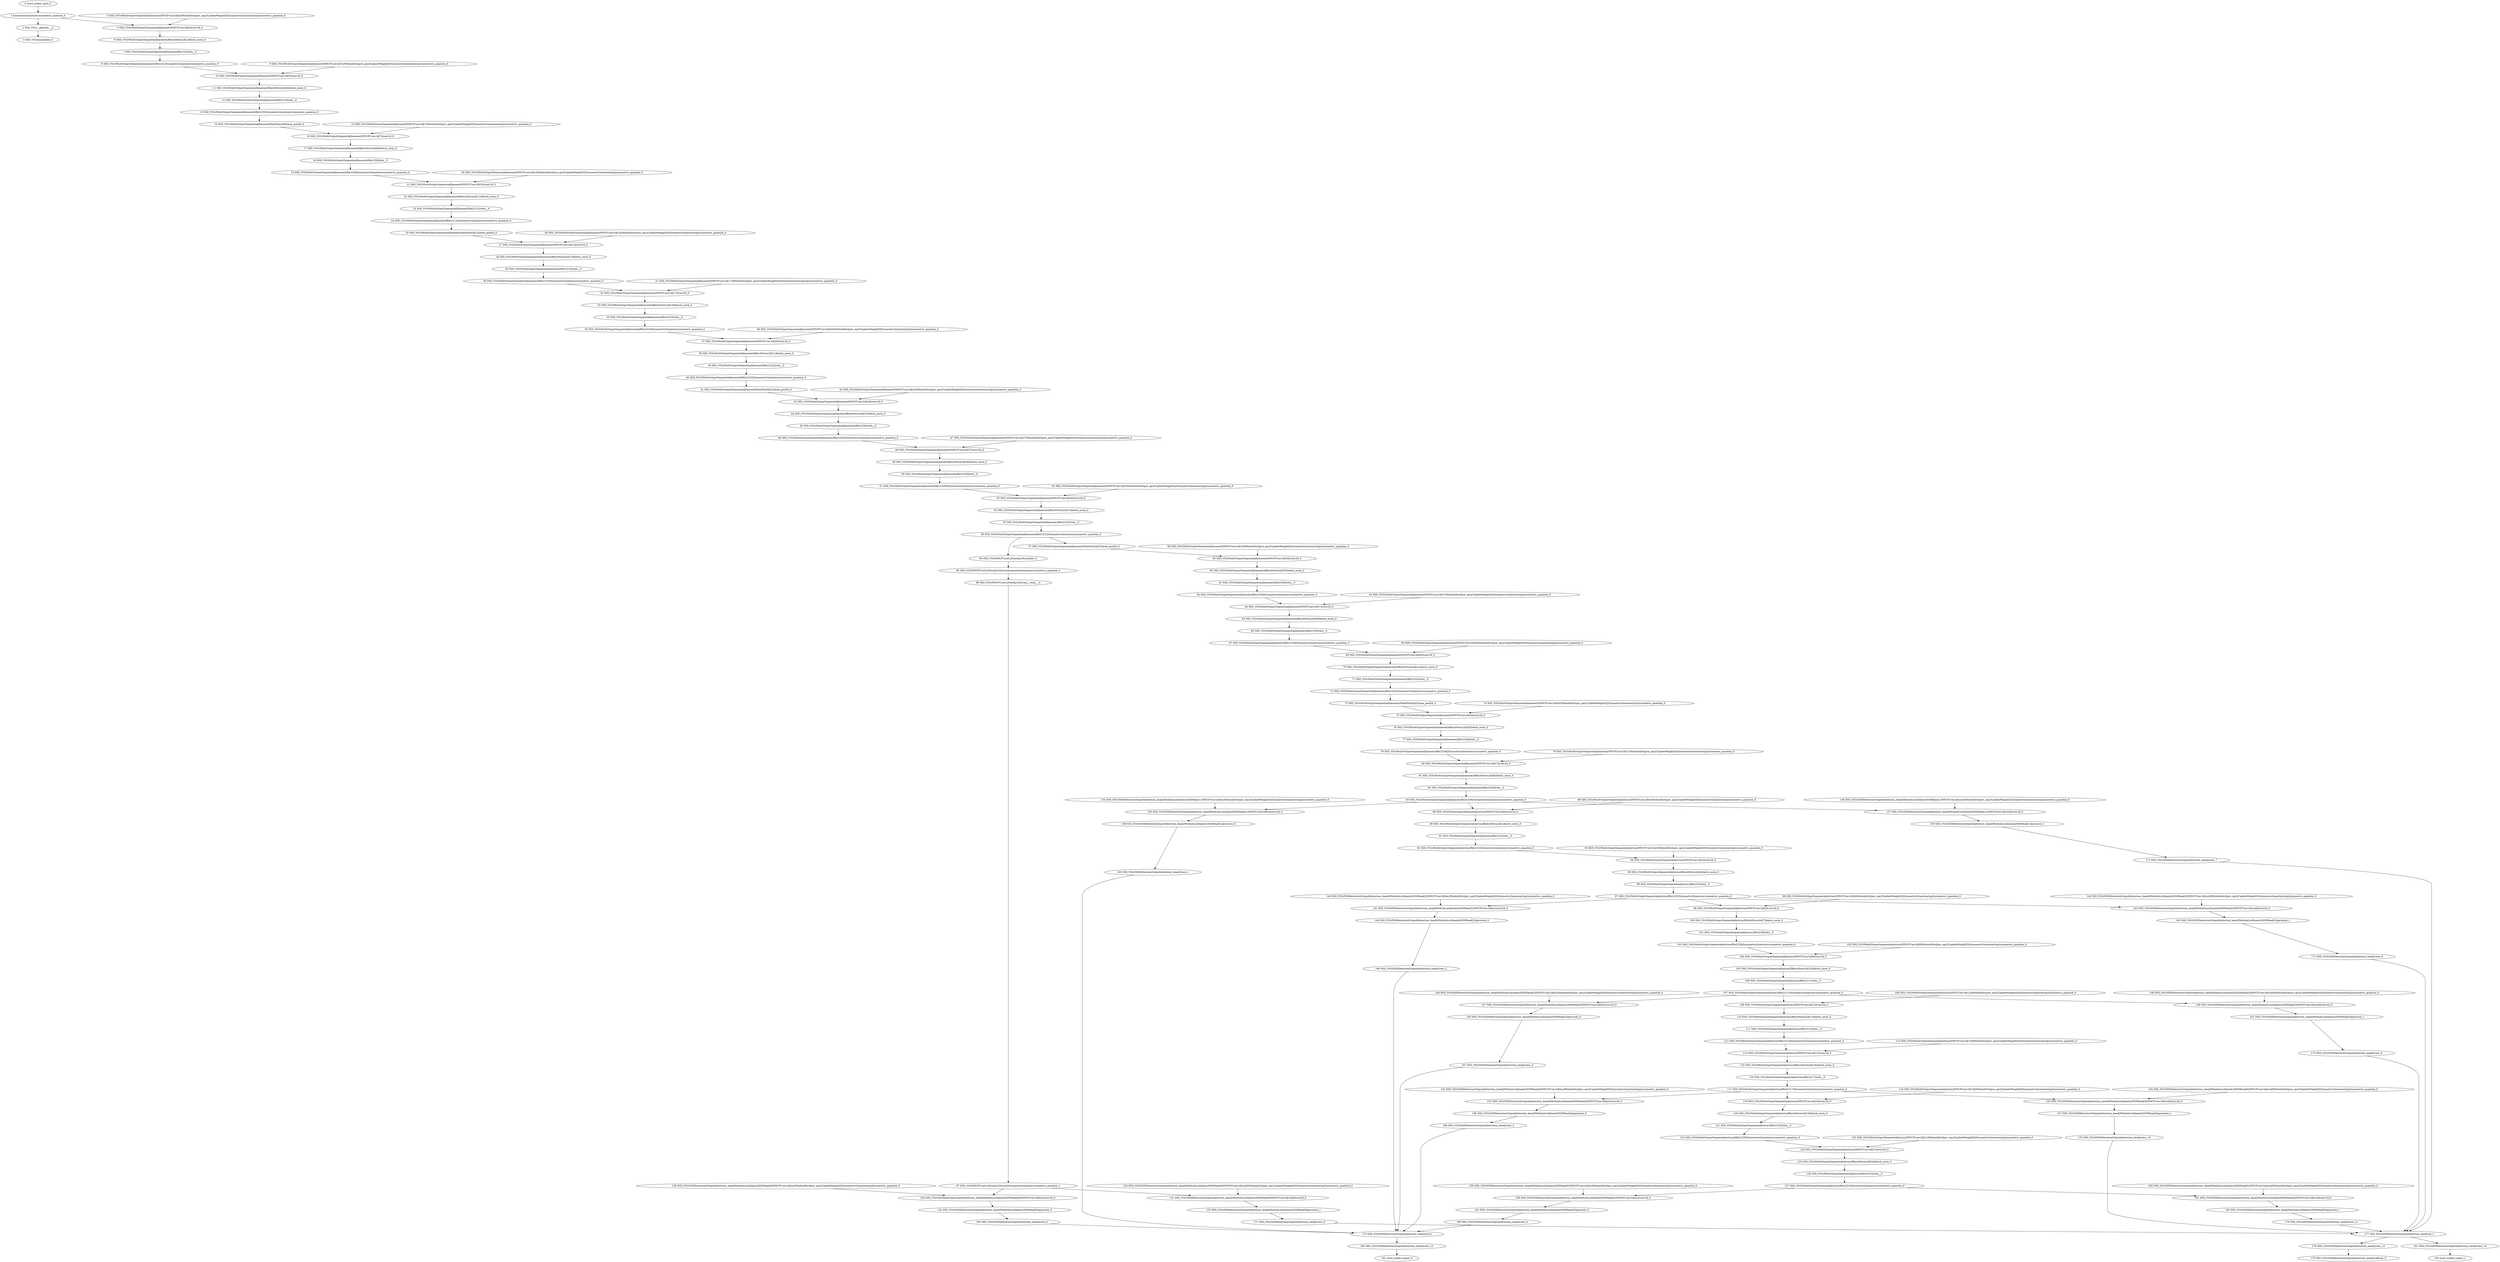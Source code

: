 strict digraph  {
"0 /nncf_model_input_0" [id=0, type=nncf_model_input];
"1 SymmetricQuantizer/symmetric_quantize_0" [id=1, type=symmetric_quantize];
"2 SSD_VGG/__getitem___0" [id=2, type=__getitem__];
"3 SSD_VGG/unsqueeze_0" [id=3, type=unsqueeze];
"4 SSD_VGG/MultiOutputSequential[basenet]/NNCFConv2d[0]/ModuleDict[pre_ops]/UpdateWeight[0]/SymmetricQuantizer[op]/symmetric_quantize_0" [id=4, type=symmetric_quantize];
"5 SSD_VGG/MultiOutputSequential[basenet]/NNCFConv2d[0]/conv2d_0" [id=5, type=conv2d];
"6 SSD_VGG/MultiOutputSequential[basenet]/BatchNorm2d[1]/batch_norm_0" [id=6, type=batch_norm];
"7 SSD_VGG/MultiOutputSequential[basenet]/ReLU[2]/relu__0" [id=7, type=relu_];
"8 SSD_VGG/MultiOutputSequential[basenet]/ReLU[2]/SymmetricQuantizer/symmetric_quantize_0" [id=8, type=symmetric_quantize];
"9 SSD_VGG/MultiOutputSequential[basenet]/NNCFConv2d[3]/ModuleDict[pre_ops]/UpdateWeight[0]/SymmetricQuantizer[op]/symmetric_quantize_0" [id=9, type=symmetric_quantize];
"10 SSD_VGG/MultiOutputSequential[basenet]/NNCFConv2d[3]/conv2d_0" [id=10, type=conv2d];
"11 SSD_VGG/MultiOutputSequential[basenet]/BatchNorm2d[4]/batch_norm_0" [id=11, type=batch_norm];
"12 SSD_VGG/MultiOutputSequential[basenet]/ReLU[5]/relu__0" [id=12, type=relu_];
"13 SSD_VGG/MultiOutputSequential[basenet]/ReLU[5]/SymmetricQuantizer/symmetric_quantize_0" [id=13, type=symmetric_quantize];
"14 SSD_VGG/MultiOutputSequential[basenet]/MaxPool2d[6]/max_pool2d_0" [id=14, type=max_pool2d];
"15 SSD_VGG/MultiOutputSequential[basenet]/NNCFConv2d[7]/ModuleDict[pre_ops]/UpdateWeight[0]/SymmetricQuantizer[op]/symmetric_quantize_0" [id=15, type=symmetric_quantize];
"16 SSD_VGG/MultiOutputSequential[basenet]/NNCFConv2d[7]/conv2d_0" [id=16, type=conv2d];
"17 SSD_VGG/MultiOutputSequential[basenet]/BatchNorm2d[8]/batch_norm_0" [id=17, type=batch_norm];
"18 SSD_VGG/MultiOutputSequential[basenet]/ReLU[9]/relu__0" [id=18, type=relu_];
"19 SSD_VGG/MultiOutputSequential[basenet]/ReLU[9]/SymmetricQuantizer/symmetric_quantize_0" [id=19, type=symmetric_quantize];
"20 SSD_VGG/MultiOutputSequential[basenet]/NNCFConv2d[10]/ModuleDict[pre_ops]/UpdateWeight[0]/SymmetricQuantizer[op]/symmetric_quantize_0" [id=20, type=symmetric_quantize];
"21 SSD_VGG/MultiOutputSequential[basenet]/NNCFConv2d[10]/conv2d_0" [id=21, type=conv2d];
"22 SSD_VGG/MultiOutputSequential[basenet]/BatchNorm2d[11]/batch_norm_0" [id=22, type=batch_norm];
"23 SSD_VGG/MultiOutputSequential[basenet]/ReLU[12]/relu__0" [id=23, type=relu_];
"24 SSD_VGG/MultiOutputSequential[basenet]/ReLU[12]/SymmetricQuantizer/symmetric_quantize_0" [id=24, type=symmetric_quantize];
"25 SSD_VGG/MultiOutputSequential[basenet]/MaxPool2d[13]/max_pool2d_0" [id=25, type=max_pool2d];
"26 SSD_VGG/MultiOutputSequential[basenet]/NNCFConv2d[14]/ModuleDict[pre_ops]/UpdateWeight[0]/SymmetricQuantizer[op]/symmetric_quantize_0" [id=26, type=symmetric_quantize];
"27 SSD_VGG/MultiOutputSequential[basenet]/NNCFConv2d[14]/conv2d_0" [id=27, type=conv2d];
"28 SSD_VGG/MultiOutputSequential[basenet]/BatchNorm2d[15]/batch_norm_0" [id=28, type=batch_norm];
"29 SSD_VGG/MultiOutputSequential[basenet]/ReLU[16]/relu__0" [id=29, type=relu_];
"30 SSD_VGG/MultiOutputSequential[basenet]/ReLU[16]/SymmetricQuantizer/symmetric_quantize_0" [id=30, type=symmetric_quantize];
"31 SSD_VGG/MultiOutputSequential[basenet]/NNCFConv2d[17]/ModuleDict[pre_ops]/UpdateWeight[0]/SymmetricQuantizer[op]/symmetric_quantize_0" [id=31, type=symmetric_quantize];
"32 SSD_VGG/MultiOutputSequential[basenet]/NNCFConv2d[17]/conv2d_0" [id=32, type=conv2d];
"33 SSD_VGG/MultiOutputSequential[basenet]/BatchNorm2d[18]/batch_norm_0" [id=33, type=batch_norm];
"34 SSD_VGG/MultiOutputSequential[basenet]/ReLU[19]/relu__0" [id=34, type=relu_];
"35 SSD_VGG/MultiOutputSequential[basenet]/ReLU[19]/SymmetricQuantizer/symmetric_quantize_0" [id=35, type=symmetric_quantize];
"36 SSD_VGG/MultiOutputSequential[basenet]/NNCFConv2d[20]/ModuleDict[pre_ops]/UpdateWeight[0]/SymmetricQuantizer[op]/symmetric_quantize_0" [id=36, type=symmetric_quantize];
"37 SSD_VGG/MultiOutputSequential[basenet]/NNCFConv2d[20]/conv2d_0" [id=37, type=conv2d];
"38 SSD_VGG/MultiOutputSequential[basenet]/BatchNorm2d[21]/batch_norm_0" [id=38, type=batch_norm];
"39 SSD_VGG/MultiOutputSequential[basenet]/ReLU[22]/relu__0" [id=39, type=relu_];
"40 SSD_VGG/MultiOutputSequential[basenet]/ReLU[22]/SymmetricQuantizer/symmetric_quantize_0" [id=40, type=symmetric_quantize];
"41 SSD_VGG/MultiOutputSequential[basenet]/MaxPool2d[23]/max_pool2d_0" [id=41, type=max_pool2d];
"42 SSD_VGG/MultiOutputSequential[basenet]/NNCFConv2d[24]/ModuleDict[pre_ops]/UpdateWeight[0]/SymmetricQuantizer[op]/symmetric_quantize_0" [id=42, type=symmetric_quantize];
"43 SSD_VGG/MultiOutputSequential[basenet]/NNCFConv2d[24]/conv2d_0" [id=43, type=conv2d];
"44 SSD_VGG/MultiOutputSequential[basenet]/BatchNorm2d[25]/batch_norm_0" [id=44, type=batch_norm];
"45 SSD_VGG/MultiOutputSequential[basenet]/ReLU[26]/relu__0" [id=45, type=relu_];
"46 SSD_VGG/MultiOutputSequential[basenet]/ReLU[26]/SymmetricQuantizer/symmetric_quantize_0" [id=46, type=symmetric_quantize];
"47 SSD_VGG/MultiOutputSequential[basenet]/NNCFConv2d[27]/ModuleDict[pre_ops]/UpdateWeight[0]/SymmetricQuantizer[op]/symmetric_quantize_0" [id=47, type=symmetric_quantize];
"48 SSD_VGG/MultiOutputSequential[basenet]/NNCFConv2d[27]/conv2d_0" [id=48, type=conv2d];
"49 SSD_VGG/MultiOutputSequential[basenet]/BatchNorm2d[28]/batch_norm_0" [id=49, type=batch_norm];
"50 SSD_VGG/MultiOutputSequential[basenet]/ReLU[29]/relu__0" [id=50, type=relu_];
"51 SSD_VGG/MultiOutputSequential[basenet]/ReLU[29]/SymmetricQuantizer/symmetric_quantize_0" [id=51, type=symmetric_quantize];
"52 SSD_VGG/MultiOutputSequential[basenet]/NNCFConv2d[30]/ModuleDict[pre_ops]/UpdateWeight[0]/SymmetricQuantizer[op]/symmetric_quantize_0" [id=52, type=symmetric_quantize];
"53 SSD_VGG/MultiOutputSequential[basenet]/NNCFConv2d[30]/conv2d_0" [id=53, type=conv2d];
"54 SSD_VGG/MultiOutputSequential[basenet]/BatchNorm2d[31]/batch_norm_0" [id=54, type=batch_norm];
"55 SSD_VGG/MultiOutputSequential[basenet]/ReLU[32]/relu__0" [id=55, type=relu_];
"56 SSD_VGG/MultiOutputSequential[basenet]/ReLU[32]/SymmetricQuantizer/symmetric_quantize_0" [id=56, type=symmetric_quantize];
"57 SSD_VGG/MultiOutputSequential[basenet]/MaxPool2d[33]/max_pool2d_0" [id=57, type=max_pool2d];
"58 SSD_VGG/MultiOutputSequential[basenet]/NNCFConv2d[34]/ModuleDict[pre_ops]/UpdateWeight[0]/SymmetricQuantizer[op]/symmetric_quantize_0" [id=58, type=symmetric_quantize];
"59 SSD_VGG/MultiOutputSequential[basenet]/NNCFConv2d[34]/conv2d_0" [id=59, type=conv2d];
"60 SSD_VGG/MultiOutputSequential[basenet]/BatchNorm2d[35]/batch_norm_0" [id=60, type=batch_norm];
"61 SSD_VGG/MultiOutputSequential[basenet]/ReLU[36]/relu__0" [id=61, type=relu_];
"62 SSD_VGG/MultiOutputSequential[basenet]/ReLU[36]/SymmetricQuantizer/symmetric_quantize_0" [id=62, type=symmetric_quantize];
"63 SSD_VGG/MultiOutputSequential[basenet]/NNCFConv2d[37]/ModuleDict[pre_ops]/UpdateWeight[0]/SymmetricQuantizer[op]/symmetric_quantize_0" [id=63, type=symmetric_quantize];
"64 SSD_VGG/MultiOutputSequential[basenet]/NNCFConv2d[37]/conv2d_0" [id=64, type=conv2d];
"65 SSD_VGG/MultiOutputSequential[basenet]/BatchNorm2d[38]/batch_norm_0" [id=65, type=batch_norm];
"66 SSD_VGG/MultiOutputSequential[basenet]/ReLU[39]/relu__0" [id=66, type=relu_];
"67 SSD_VGG/MultiOutputSequential[basenet]/ReLU[39]/SymmetricQuantizer/symmetric_quantize_0" [id=67, type=symmetric_quantize];
"68 SSD_VGG/MultiOutputSequential[basenet]/NNCFConv2d[40]/ModuleDict[pre_ops]/UpdateWeight[0]/SymmetricQuantizer[op]/symmetric_quantize_0" [id=68, type=symmetric_quantize];
"69 SSD_VGG/MultiOutputSequential[basenet]/NNCFConv2d[40]/conv2d_0" [id=69, type=conv2d];
"70 SSD_VGG/MultiOutputSequential[basenet]/BatchNorm2d[41]/batch_norm_0" [id=70, type=batch_norm];
"71 SSD_VGG/MultiOutputSequential[basenet]/ReLU[42]/relu__0" [id=71, type=relu_];
"72 SSD_VGG/MultiOutputSequential[basenet]/ReLU[42]/SymmetricQuantizer/symmetric_quantize_0" [id=72, type=symmetric_quantize];
"73 SSD_VGG/MultiOutputSequential[basenet]/MaxPool2d[43]/max_pool2d_0" [id=73, type=max_pool2d];
"74 SSD_VGG/MultiOutputSequential[basenet]/NNCFConv2d[44]/ModuleDict[pre_ops]/UpdateWeight[0]/SymmetricQuantizer[op]/symmetric_quantize_0" [id=74, type=symmetric_quantize];
"75 SSD_VGG/MultiOutputSequential[basenet]/NNCFConv2d[44]/conv2d_0" [id=75, type=conv2d];
"76 SSD_VGG/MultiOutputSequential[basenet]/BatchNorm2d[45]/batch_norm_0" [id=76, type=batch_norm];
"77 SSD_VGG/MultiOutputSequential[basenet]/ReLU[46]/relu__0" [id=77, type=relu_];
"78 SSD_VGG/MultiOutputSequential[basenet]/ReLU[46]/SymmetricQuantizer/symmetric_quantize_0" [id=78, type=symmetric_quantize];
"79 SSD_VGG/MultiOutputSequential[basenet]/NNCFConv2d[47]/ModuleDict[pre_ops]/UpdateWeight[0]/SymmetricQuantizer[op]/symmetric_quantize_0" [id=79, type=symmetric_quantize];
"80 SSD_VGG/MultiOutputSequential[basenet]/NNCFConv2d[47]/conv2d_0" [id=80, type=conv2d];
"81 SSD_VGG/MultiOutputSequential[basenet]/BatchNorm2d[48]/batch_norm_0" [id=81, type=batch_norm];
"82 SSD_VGG/MultiOutputSequential[basenet]/ReLU[49]/relu__0" [id=82, type=relu_];
"83 SSD_VGG/MultiOutputSequential[basenet]/ReLU[49]/SymmetricQuantizer/symmetric_quantize_0" [id=83, type=symmetric_quantize];
"84 SSD_VGG/NNCFUserL2Norm[L2Norm]/div_0" [id=84, type=div];
"85 SSD_VGG/NNCFUserL2Norm[L2Norm]/SymmetricQuantizer/symmetric_quantize_0" [id=85, type=symmetric_quantize];
"86 SSD_VGG/NNCFUserL2Norm[L2Norm]/__rmul___0" [id=86, type=__rmul__];
"87 SSD_VGG/NNCFUserL2Norm[L2Norm]/SymmetricQuantizer/symmetric_quantize_1" [id=87, type=symmetric_quantize];
"88 SSD_VGG/MultiOutputSequential[extras]/NNCFConv2d[0]/ModuleDict[pre_ops]/UpdateWeight[0]/SymmetricQuantizer[op]/symmetric_quantize_0" [id=88, type=symmetric_quantize];
"89 SSD_VGG/MultiOutputSequential[extras]/NNCFConv2d[0]/conv2d_0" [id=89, type=conv2d];
"90 SSD_VGG/MultiOutputSequential[extras]/BatchNorm2d[1]/batch_norm_0" [id=90, type=batch_norm];
"91 SSD_VGG/MultiOutputSequential[extras]/ReLU[2]/relu__0" [id=91, type=relu_];
"92 SSD_VGG/MultiOutputSequential[extras]/ReLU[2]/SymmetricQuantizer/symmetric_quantize_0" [id=92, type=symmetric_quantize];
"93 SSD_VGG/MultiOutputSequential[extras]/NNCFConv2d[3]/ModuleDict[pre_ops]/UpdateWeight[0]/SymmetricQuantizer[op]/symmetric_quantize_0" [id=93, type=symmetric_quantize];
"94 SSD_VGG/MultiOutputSequential[extras]/NNCFConv2d[3]/conv2d_0" [id=94, type=conv2d];
"95 SSD_VGG/MultiOutputSequential[extras]/BatchNorm2d[4]/batch_norm_0" [id=95, type=batch_norm];
"96 SSD_VGG/MultiOutputSequential[extras]/ReLU[5]/relu__0" [id=96, type=relu_];
"97 SSD_VGG/MultiOutputSequential[extras]/ReLU[5]/SymmetricQuantizer/symmetric_quantize_0" [id=97, type=symmetric_quantize];
"98 SSD_VGG/MultiOutputSequential[extras]/NNCFConv2d[6]/ModuleDict[pre_ops]/UpdateWeight[0]/SymmetricQuantizer[op]/symmetric_quantize_0" [id=98, type=symmetric_quantize];
"99 SSD_VGG/MultiOutputSequential[extras]/NNCFConv2d[6]/conv2d_0" [id=99, type=conv2d];
"100 SSD_VGG/MultiOutputSequential[extras]/BatchNorm2d[7]/batch_norm_0" [id=100, type=batch_norm];
"101 SSD_VGG/MultiOutputSequential[extras]/ReLU[8]/relu__0" [id=101, type=relu_];
"102 SSD_VGG/MultiOutputSequential[extras]/ReLU[8]/SymmetricQuantizer/symmetric_quantize_0" [id=102, type=symmetric_quantize];
"103 SSD_VGG/MultiOutputSequential[extras]/NNCFConv2d[9]/ModuleDict[pre_ops]/UpdateWeight[0]/SymmetricQuantizer[op]/symmetric_quantize_0" [id=103, type=symmetric_quantize];
"104 SSD_VGG/MultiOutputSequential[extras]/NNCFConv2d[9]/conv2d_0" [id=104, type=conv2d];
"105 SSD_VGG/MultiOutputSequential[extras]/BatchNorm2d[10]/batch_norm_0" [id=105, type=batch_norm];
"106 SSD_VGG/MultiOutputSequential[extras]/ReLU[11]/relu__0" [id=106, type=relu_];
"107 SSD_VGG/MultiOutputSequential[extras]/ReLU[11]/SymmetricQuantizer/symmetric_quantize_0" [id=107, type=symmetric_quantize];
"108 SSD_VGG/MultiOutputSequential[extras]/NNCFConv2d[12]/ModuleDict[pre_ops]/UpdateWeight[0]/SymmetricQuantizer[op]/symmetric_quantize_0" [id=108, type=symmetric_quantize];
"109 SSD_VGG/MultiOutputSequential[extras]/NNCFConv2d[12]/conv2d_0" [id=109, type=conv2d];
"110 SSD_VGG/MultiOutputSequential[extras]/BatchNorm2d[13]/batch_norm_0" [id=110, type=batch_norm];
"111 SSD_VGG/MultiOutputSequential[extras]/ReLU[14]/relu__0" [id=111, type=relu_];
"112 SSD_VGG/MultiOutputSequential[extras]/ReLU[14]/SymmetricQuantizer/symmetric_quantize_0" [id=112, type=symmetric_quantize];
"113 SSD_VGG/MultiOutputSequential[extras]/NNCFConv2d[15]/ModuleDict[pre_ops]/UpdateWeight[0]/SymmetricQuantizer[op]/symmetric_quantize_0" [id=113, type=symmetric_quantize];
"114 SSD_VGG/MultiOutputSequential[extras]/NNCFConv2d[15]/conv2d_0" [id=114, type=conv2d];
"115 SSD_VGG/MultiOutputSequential[extras]/BatchNorm2d[16]/batch_norm_0" [id=115, type=batch_norm];
"116 SSD_VGG/MultiOutputSequential[extras]/ReLU[17]/relu__0" [id=116, type=relu_];
"117 SSD_VGG/MultiOutputSequential[extras]/ReLU[17]/SymmetricQuantizer/symmetric_quantize_0" [id=117, type=symmetric_quantize];
"118 SSD_VGG/MultiOutputSequential[extras]/NNCFConv2d[18]/ModuleDict[pre_ops]/UpdateWeight[0]/SymmetricQuantizer[op]/symmetric_quantize_0" [id=118, type=symmetric_quantize];
"119 SSD_VGG/MultiOutputSequential[extras]/NNCFConv2d[18]/conv2d_0" [id=119, type=conv2d];
"120 SSD_VGG/MultiOutputSequential[extras]/BatchNorm2d[19]/batch_norm_0" [id=120, type=batch_norm];
"121 SSD_VGG/MultiOutputSequential[extras]/ReLU[20]/relu__0" [id=121, type=relu_];
"122 SSD_VGG/MultiOutputSequential[extras]/ReLU[20]/SymmetricQuantizer/symmetric_quantize_0" [id=122, type=symmetric_quantize];
"123 SSD_VGG/MultiOutputSequential[extras]/NNCFConv2d[21]/ModuleDict[pre_ops]/UpdateWeight[0]/SymmetricQuantizer[op]/symmetric_quantize_0" [id=123, type=symmetric_quantize];
"124 SSD_VGG/MultiOutputSequential[extras]/NNCFConv2d[21]/conv2d_0" [id=124, type=conv2d];
"125 SSD_VGG/MultiOutputSequential[extras]/BatchNorm2d[22]/batch_norm_0" [id=125, type=batch_norm];
"126 SSD_VGG/MultiOutputSequential[extras]/ReLU[23]/relu__0" [id=126, type=relu_];
"127 SSD_VGG/MultiOutputSequential[extras]/ReLU[23]/SymmetricQuantizer/symmetric_quantize_0" [id=127, type=symmetric_quantize];
"128 SSD_VGG/SSDDetectionOutput[detection_head]/ModuleList[heads]/SSDHead[0]/NNCFConv2d[loc]/ModuleDict[pre_ops]/UpdateWeight[0]/SymmetricQuantizer[op]/symmetric_quantize_0" [id=128, type=symmetric_quantize];
"129 SSD_VGG/SSDDetectionOutput[detection_head]/ModuleList[heads]/SSDHead[0]/NNCFConv2d[loc]/conv2d_0" [id=129, type=conv2d];
"130 SSD_VGG/SSDDetectionOutput[detection_head]/ModuleList[heads]/SSDHead[0]/NNCFConv2d[conf]/ModuleDict[pre_ops]/UpdateWeight[0]/SymmetricQuantizer[op]/symmetric_quantize_0" [id=130, type=symmetric_quantize];
"131 SSD_VGG/SSDDetectionOutput[detection_head]/ModuleList[heads]/SSDHead[0]/NNCFConv2d[conf]/conv2d_0" [id=131, type=conv2d];
"132 SSD_VGG/SSDDetectionOutput[detection_head]/ModuleList[heads]/SSDHead[0]/permute_0" [id=132, type=permute];
"133 SSD_VGG/SSDDetectionOutput[detection_head]/ModuleList[heads]/SSDHead[0]/permute_1" [id=133, type=permute];
"134 SSD_VGG/SSDDetectionOutput[detection_head]/ModuleList[heads]/SSDHead[1]/NNCFConv2d[loc]/ModuleDict[pre_ops]/UpdateWeight[0]/SymmetricQuantizer[op]/symmetric_quantize_0" [id=134, type=symmetric_quantize];
"135 SSD_VGG/SSDDetectionOutput[detection_head]/ModuleList[heads]/SSDHead[1]/NNCFConv2d[loc]/conv2d_0" [id=135, type=conv2d];
"136 SSD_VGG/SSDDetectionOutput[detection_head]/ModuleList[heads]/SSDHead[1]/NNCFConv2d[conf]/ModuleDict[pre_ops]/UpdateWeight[0]/SymmetricQuantizer[op]/symmetric_quantize_0" [id=136, type=symmetric_quantize];
"137 SSD_VGG/SSDDetectionOutput[detection_head]/ModuleList[heads]/SSDHead[1]/NNCFConv2d[conf]/conv2d_0" [id=137, type=conv2d];
"138 SSD_VGG/SSDDetectionOutput[detection_head]/ModuleList[heads]/SSDHead[1]/permute_0" [id=138, type=permute];
"139 SSD_VGG/SSDDetectionOutput[detection_head]/ModuleList[heads]/SSDHead[1]/permute_1" [id=139, type=permute];
"140 SSD_VGG/SSDDetectionOutput[detection_head]/ModuleList[heads]/SSDHead[2]/NNCFConv2d[loc]/ModuleDict[pre_ops]/UpdateWeight[0]/SymmetricQuantizer[op]/symmetric_quantize_0" [id=140, type=symmetric_quantize];
"141 SSD_VGG/SSDDetectionOutput[detection_head]/ModuleList[heads]/SSDHead[2]/NNCFConv2d[loc]/conv2d_0" [id=141, type=conv2d];
"142 SSD_VGG/SSDDetectionOutput[detection_head]/ModuleList[heads]/SSDHead[2]/NNCFConv2d[conf]/ModuleDict[pre_ops]/UpdateWeight[0]/SymmetricQuantizer[op]/symmetric_quantize_0" [id=142, type=symmetric_quantize];
"143 SSD_VGG/SSDDetectionOutput[detection_head]/ModuleList[heads]/SSDHead[2]/NNCFConv2d[conf]/conv2d_0" [id=143, type=conv2d];
"144 SSD_VGG/SSDDetectionOutput[detection_head]/ModuleList[heads]/SSDHead[2]/permute_0" [id=144, type=permute];
"145 SSD_VGG/SSDDetectionOutput[detection_head]/ModuleList[heads]/SSDHead[2]/permute_1" [id=145, type=permute];
"146 SSD_VGG/SSDDetectionOutput[detection_head]/ModuleList[heads]/SSDHead[3]/NNCFConv2d[loc]/ModuleDict[pre_ops]/UpdateWeight[0]/SymmetricQuantizer[op]/symmetric_quantize_0" [id=146, type=symmetric_quantize];
"147 SSD_VGG/SSDDetectionOutput[detection_head]/ModuleList[heads]/SSDHead[3]/NNCFConv2d[loc]/conv2d_0" [id=147, type=conv2d];
"148 SSD_VGG/SSDDetectionOutput[detection_head]/ModuleList[heads]/SSDHead[3]/NNCFConv2d[conf]/ModuleDict[pre_ops]/UpdateWeight[0]/SymmetricQuantizer[op]/symmetric_quantize_0" [id=148, type=symmetric_quantize];
"149 SSD_VGG/SSDDetectionOutput[detection_head]/ModuleList[heads]/SSDHead[3]/NNCFConv2d[conf]/conv2d_0" [id=149, type=conv2d];
"150 SSD_VGG/SSDDetectionOutput[detection_head]/ModuleList[heads]/SSDHead[3]/permute_0" [id=150, type=permute];
"151 SSD_VGG/SSDDetectionOutput[detection_head]/ModuleList[heads]/SSDHead[3]/permute_1" [id=151, type=permute];
"152 SSD_VGG/SSDDetectionOutput[detection_head]/ModuleList[heads]/SSDHead[4]/NNCFConv2d[loc]/ModuleDict[pre_ops]/UpdateWeight[0]/SymmetricQuantizer[op]/symmetric_quantize_0" [id=152, type=symmetric_quantize];
"153 SSD_VGG/SSDDetectionOutput[detection_head]/ModuleList[heads]/SSDHead[4]/NNCFConv2d[loc]/conv2d_0" [id=153, type=conv2d];
"154 SSD_VGG/SSDDetectionOutput[detection_head]/ModuleList[heads]/SSDHead[4]/NNCFConv2d[conf]/ModuleDict[pre_ops]/UpdateWeight[0]/SymmetricQuantizer[op]/symmetric_quantize_0" [id=154, type=symmetric_quantize];
"155 SSD_VGG/SSDDetectionOutput[detection_head]/ModuleList[heads]/SSDHead[4]/NNCFConv2d[conf]/conv2d_0" [id=155, type=conv2d];
"156 SSD_VGG/SSDDetectionOutput[detection_head]/ModuleList[heads]/SSDHead[4]/permute_0" [id=156, type=permute];
"157 SSD_VGG/SSDDetectionOutput[detection_head]/ModuleList[heads]/SSDHead[4]/permute_1" [id=157, type=permute];
"158 SSD_VGG/SSDDetectionOutput[detection_head]/ModuleList[heads]/SSDHead[5]/NNCFConv2d[loc]/ModuleDict[pre_ops]/UpdateWeight[0]/SymmetricQuantizer[op]/symmetric_quantize_0" [id=158, type=symmetric_quantize];
"159 SSD_VGG/SSDDetectionOutput[detection_head]/ModuleList[heads]/SSDHead[5]/NNCFConv2d[loc]/conv2d_0" [id=159, type=conv2d];
"160 SSD_VGG/SSDDetectionOutput[detection_head]/ModuleList[heads]/SSDHead[5]/NNCFConv2d[conf]/ModuleDict[pre_ops]/UpdateWeight[0]/SymmetricQuantizer[op]/symmetric_quantize_0" [id=160, type=symmetric_quantize];
"161 SSD_VGG/SSDDetectionOutput[detection_head]/ModuleList[heads]/SSDHead[5]/NNCFConv2d[conf]/conv2d_0" [id=161, type=conv2d];
"162 SSD_VGG/SSDDetectionOutput[detection_head]/ModuleList[heads]/SSDHead[5]/permute_0" [id=162, type=permute];
"163 SSD_VGG/SSDDetectionOutput[detection_head]/ModuleList[heads]/SSDHead[5]/permute_1" [id=163, type=permute];
"164 SSD_VGG/SSDDetectionOutput[detection_head]/view_0" [id=164, type=view];
"165 SSD_VGG/SSDDetectionOutput[detection_head]/view_1" [id=165, type=view];
"166 SSD_VGG/SSDDetectionOutput[detection_head]/view_2" [id=166, type=view];
"167 SSD_VGG/SSDDetectionOutput[detection_head]/view_3" [id=167, type=view];
"168 SSD_VGG/SSDDetectionOutput[detection_head]/view_4" [id=168, type=view];
"169 SSD_VGG/SSDDetectionOutput[detection_head]/view_5" [id=169, type=view];
"170 SSD_VGG/SSDDetectionOutput[detection_head]/cat_0" [id=170, type=cat];
"171 SSD_VGG/SSDDetectionOutput[detection_head]/view_6" [id=171, type=view];
"172 SSD_VGG/SSDDetectionOutput[detection_head]/view_7" [id=172, type=view];
"173 SSD_VGG/SSDDetectionOutput[detection_head]/view_8" [id=173, type=view];
"174 SSD_VGG/SSDDetectionOutput[detection_head]/view_9" [id=174, type=view];
"175 SSD_VGG/SSDDetectionOutput[detection_head]/view_10" [id=175, type=view];
"176 SSD_VGG/SSDDetectionOutput[detection_head]/view_11" [id=176, type=view];
"177 SSD_VGG/SSDDetectionOutput[detection_head]/cat_1" [id=177, type=cat];
"178 SSD_VGG/SSDDetectionOutput[detection_head]/view_12" [id=178, type=view];
"179 SSD_VGG/SSDDetectionOutput[detection_head]/softmax_0" [id=179, type=softmax];
"180 SSD_VGG/SSDDetectionOutput[detection_head]/view_13" [id=180, type=view];
"181 SSD_VGG/SSDDetectionOutput[detection_head]/view_14" [id=181, type=view];
"182 /nncf_model_output_0" [id=182, type=nncf_model_output];
"183 /nncf_model_output_1" [id=183, type=nncf_model_output];
"0 /nncf_model_input_0" -> "1 SymmetricQuantizer/symmetric_quantize_0";
"1 SymmetricQuantizer/symmetric_quantize_0" -> "2 SSD_VGG/__getitem___0";
"1 SymmetricQuantizer/symmetric_quantize_0" -> "5 SSD_VGG/MultiOutputSequential[basenet]/NNCFConv2d[0]/conv2d_0";
"2 SSD_VGG/__getitem___0" -> "3 SSD_VGG/unsqueeze_0";
"4 SSD_VGG/MultiOutputSequential[basenet]/NNCFConv2d[0]/ModuleDict[pre_ops]/UpdateWeight[0]/SymmetricQuantizer[op]/symmetric_quantize_0" -> "5 SSD_VGG/MultiOutputSequential[basenet]/NNCFConv2d[0]/conv2d_0";
"5 SSD_VGG/MultiOutputSequential[basenet]/NNCFConv2d[0]/conv2d_0" -> "6 SSD_VGG/MultiOutputSequential[basenet]/BatchNorm2d[1]/batch_norm_0";
"6 SSD_VGG/MultiOutputSequential[basenet]/BatchNorm2d[1]/batch_norm_0" -> "7 SSD_VGG/MultiOutputSequential[basenet]/ReLU[2]/relu__0";
"7 SSD_VGG/MultiOutputSequential[basenet]/ReLU[2]/relu__0" -> "8 SSD_VGG/MultiOutputSequential[basenet]/ReLU[2]/SymmetricQuantizer/symmetric_quantize_0";
"8 SSD_VGG/MultiOutputSequential[basenet]/ReLU[2]/SymmetricQuantizer/symmetric_quantize_0" -> "10 SSD_VGG/MultiOutputSequential[basenet]/NNCFConv2d[3]/conv2d_0";
"9 SSD_VGG/MultiOutputSequential[basenet]/NNCFConv2d[3]/ModuleDict[pre_ops]/UpdateWeight[0]/SymmetricQuantizer[op]/symmetric_quantize_0" -> "10 SSD_VGG/MultiOutputSequential[basenet]/NNCFConv2d[3]/conv2d_0";
"10 SSD_VGG/MultiOutputSequential[basenet]/NNCFConv2d[3]/conv2d_0" -> "11 SSD_VGG/MultiOutputSequential[basenet]/BatchNorm2d[4]/batch_norm_0";
"11 SSD_VGG/MultiOutputSequential[basenet]/BatchNorm2d[4]/batch_norm_0" -> "12 SSD_VGG/MultiOutputSequential[basenet]/ReLU[5]/relu__0";
"12 SSD_VGG/MultiOutputSequential[basenet]/ReLU[5]/relu__0" -> "13 SSD_VGG/MultiOutputSequential[basenet]/ReLU[5]/SymmetricQuantizer/symmetric_quantize_0";
"13 SSD_VGG/MultiOutputSequential[basenet]/ReLU[5]/SymmetricQuantizer/symmetric_quantize_0" -> "14 SSD_VGG/MultiOutputSequential[basenet]/MaxPool2d[6]/max_pool2d_0";
"14 SSD_VGG/MultiOutputSequential[basenet]/MaxPool2d[6]/max_pool2d_0" -> "16 SSD_VGG/MultiOutputSequential[basenet]/NNCFConv2d[7]/conv2d_0";
"15 SSD_VGG/MultiOutputSequential[basenet]/NNCFConv2d[7]/ModuleDict[pre_ops]/UpdateWeight[0]/SymmetricQuantizer[op]/symmetric_quantize_0" -> "16 SSD_VGG/MultiOutputSequential[basenet]/NNCFConv2d[7]/conv2d_0";
"16 SSD_VGG/MultiOutputSequential[basenet]/NNCFConv2d[7]/conv2d_0" -> "17 SSD_VGG/MultiOutputSequential[basenet]/BatchNorm2d[8]/batch_norm_0";
"17 SSD_VGG/MultiOutputSequential[basenet]/BatchNorm2d[8]/batch_norm_0" -> "18 SSD_VGG/MultiOutputSequential[basenet]/ReLU[9]/relu__0";
"18 SSD_VGG/MultiOutputSequential[basenet]/ReLU[9]/relu__0" -> "19 SSD_VGG/MultiOutputSequential[basenet]/ReLU[9]/SymmetricQuantizer/symmetric_quantize_0";
"19 SSD_VGG/MultiOutputSequential[basenet]/ReLU[9]/SymmetricQuantizer/symmetric_quantize_0" -> "21 SSD_VGG/MultiOutputSequential[basenet]/NNCFConv2d[10]/conv2d_0";
"20 SSD_VGG/MultiOutputSequential[basenet]/NNCFConv2d[10]/ModuleDict[pre_ops]/UpdateWeight[0]/SymmetricQuantizer[op]/symmetric_quantize_0" -> "21 SSD_VGG/MultiOutputSequential[basenet]/NNCFConv2d[10]/conv2d_0";
"21 SSD_VGG/MultiOutputSequential[basenet]/NNCFConv2d[10]/conv2d_0" -> "22 SSD_VGG/MultiOutputSequential[basenet]/BatchNorm2d[11]/batch_norm_0";
"22 SSD_VGG/MultiOutputSequential[basenet]/BatchNorm2d[11]/batch_norm_0" -> "23 SSD_VGG/MultiOutputSequential[basenet]/ReLU[12]/relu__0";
"23 SSD_VGG/MultiOutputSequential[basenet]/ReLU[12]/relu__0" -> "24 SSD_VGG/MultiOutputSequential[basenet]/ReLU[12]/SymmetricQuantizer/symmetric_quantize_0";
"24 SSD_VGG/MultiOutputSequential[basenet]/ReLU[12]/SymmetricQuantizer/symmetric_quantize_0" -> "25 SSD_VGG/MultiOutputSequential[basenet]/MaxPool2d[13]/max_pool2d_0";
"25 SSD_VGG/MultiOutputSequential[basenet]/MaxPool2d[13]/max_pool2d_0" -> "27 SSD_VGG/MultiOutputSequential[basenet]/NNCFConv2d[14]/conv2d_0";
"26 SSD_VGG/MultiOutputSequential[basenet]/NNCFConv2d[14]/ModuleDict[pre_ops]/UpdateWeight[0]/SymmetricQuantizer[op]/symmetric_quantize_0" -> "27 SSD_VGG/MultiOutputSequential[basenet]/NNCFConv2d[14]/conv2d_0";
"27 SSD_VGG/MultiOutputSequential[basenet]/NNCFConv2d[14]/conv2d_0" -> "28 SSD_VGG/MultiOutputSequential[basenet]/BatchNorm2d[15]/batch_norm_0";
"28 SSD_VGG/MultiOutputSequential[basenet]/BatchNorm2d[15]/batch_norm_0" -> "29 SSD_VGG/MultiOutputSequential[basenet]/ReLU[16]/relu__0";
"29 SSD_VGG/MultiOutputSequential[basenet]/ReLU[16]/relu__0" -> "30 SSD_VGG/MultiOutputSequential[basenet]/ReLU[16]/SymmetricQuantizer/symmetric_quantize_0";
"30 SSD_VGG/MultiOutputSequential[basenet]/ReLU[16]/SymmetricQuantizer/symmetric_quantize_0" -> "32 SSD_VGG/MultiOutputSequential[basenet]/NNCFConv2d[17]/conv2d_0";
"31 SSD_VGG/MultiOutputSequential[basenet]/NNCFConv2d[17]/ModuleDict[pre_ops]/UpdateWeight[0]/SymmetricQuantizer[op]/symmetric_quantize_0" -> "32 SSD_VGG/MultiOutputSequential[basenet]/NNCFConv2d[17]/conv2d_0";
"32 SSD_VGG/MultiOutputSequential[basenet]/NNCFConv2d[17]/conv2d_0" -> "33 SSD_VGG/MultiOutputSequential[basenet]/BatchNorm2d[18]/batch_norm_0";
"33 SSD_VGG/MultiOutputSequential[basenet]/BatchNorm2d[18]/batch_norm_0" -> "34 SSD_VGG/MultiOutputSequential[basenet]/ReLU[19]/relu__0";
"34 SSD_VGG/MultiOutputSequential[basenet]/ReLU[19]/relu__0" -> "35 SSD_VGG/MultiOutputSequential[basenet]/ReLU[19]/SymmetricQuantizer/symmetric_quantize_0";
"35 SSD_VGG/MultiOutputSequential[basenet]/ReLU[19]/SymmetricQuantizer/symmetric_quantize_0" -> "37 SSD_VGG/MultiOutputSequential[basenet]/NNCFConv2d[20]/conv2d_0";
"36 SSD_VGG/MultiOutputSequential[basenet]/NNCFConv2d[20]/ModuleDict[pre_ops]/UpdateWeight[0]/SymmetricQuantizer[op]/symmetric_quantize_0" -> "37 SSD_VGG/MultiOutputSequential[basenet]/NNCFConv2d[20]/conv2d_0";
"37 SSD_VGG/MultiOutputSequential[basenet]/NNCFConv2d[20]/conv2d_0" -> "38 SSD_VGG/MultiOutputSequential[basenet]/BatchNorm2d[21]/batch_norm_0";
"38 SSD_VGG/MultiOutputSequential[basenet]/BatchNorm2d[21]/batch_norm_0" -> "39 SSD_VGG/MultiOutputSequential[basenet]/ReLU[22]/relu__0";
"39 SSD_VGG/MultiOutputSequential[basenet]/ReLU[22]/relu__0" -> "40 SSD_VGG/MultiOutputSequential[basenet]/ReLU[22]/SymmetricQuantizer/symmetric_quantize_0";
"40 SSD_VGG/MultiOutputSequential[basenet]/ReLU[22]/SymmetricQuantizer/symmetric_quantize_0" -> "41 SSD_VGG/MultiOutputSequential[basenet]/MaxPool2d[23]/max_pool2d_0";
"41 SSD_VGG/MultiOutputSequential[basenet]/MaxPool2d[23]/max_pool2d_0" -> "43 SSD_VGG/MultiOutputSequential[basenet]/NNCFConv2d[24]/conv2d_0";
"42 SSD_VGG/MultiOutputSequential[basenet]/NNCFConv2d[24]/ModuleDict[pre_ops]/UpdateWeight[0]/SymmetricQuantizer[op]/symmetric_quantize_0" -> "43 SSD_VGG/MultiOutputSequential[basenet]/NNCFConv2d[24]/conv2d_0";
"43 SSD_VGG/MultiOutputSequential[basenet]/NNCFConv2d[24]/conv2d_0" -> "44 SSD_VGG/MultiOutputSequential[basenet]/BatchNorm2d[25]/batch_norm_0";
"44 SSD_VGG/MultiOutputSequential[basenet]/BatchNorm2d[25]/batch_norm_0" -> "45 SSD_VGG/MultiOutputSequential[basenet]/ReLU[26]/relu__0";
"45 SSD_VGG/MultiOutputSequential[basenet]/ReLU[26]/relu__0" -> "46 SSD_VGG/MultiOutputSequential[basenet]/ReLU[26]/SymmetricQuantizer/symmetric_quantize_0";
"46 SSD_VGG/MultiOutputSequential[basenet]/ReLU[26]/SymmetricQuantizer/symmetric_quantize_0" -> "48 SSD_VGG/MultiOutputSequential[basenet]/NNCFConv2d[27]/conv2d_0";
"47 SSD_VGG/MultiOutputSequential[basenet]/NNCFConv2d[27]/ModuleDict[pre_ops]/UpdateWeight[0]/SymmetricQuantizer[op]/symmetric_quantize_0" -> "48 SSD_VGG/MultiOutputSequential[basenet]/NNCFConv2d[27]/conv2d_0";
"48 SSD_VGG/MultiOutputSequential[basenet]/NNCFConv2d[27]/conv2d_0" -> "49 SSD_VGG/MultiOutputSequential[basenet]/BatchNorm2d[28]/batch_norm_0";
"49 SSD_VGG/MultiOutputSequential[basenet]/BatchNorm2d[28]/batch_norm_0" -> "50 SSD_VGG/MultiOutputSequential[basenet]/ReLU[29]/relu__0";
"50 SSD_VGG/MultiOutputSequential[basenet]/ReLU[29]/relu__0" -> "51 SSD_VGG/MultiOutputSequential[basenet]/ReLU[29]/SymmetricQuantizer/symmetric_quantize_0";
"51 SSD_VGG/MultiOutputSequential[basenet]/ReLU[29]/SymmetricQuantizer/symmetric_quantize_0" -> "53 SSD_VGG/MultiOutputSequential[basenet]/NNCFConv2d[30]/conv2d_0";
"52 SSD_VGG/MultiOutputSequential[basenet]/NNCFConv2d[30]/ModuleDict[pre_ops]/UpdateWeight[0]/SymmetricQuantizer[op]/symmetric_quantize_0" -> "53 SSD_VGG/MultiOutputSequential[basenet]/NNCFConv2d[30]/conv2d_0";
"53 SSD_VGG/MultiOutputSequential[basenet]/NNCFConv2d[30]/conv2d_0" -> "54 SSD_VGG/MultiOutputSequential[basenet]/BatchNorm2d[31]/batch_norm_0";
"54 SSD_VGG/MultiOutputSequential[basenet]/BatchNorm2d[31]/batch_norm_0" -> "55 SSD_VGG/MultiOutputSequential[basenet]/ReLU[32]/relu__0";
"55 SSD_VGG/MultiOutputSequential[basenet]/ReLU[32]/relu__0" -> "56 SSD_VGG/MultiOutputSequential[basenet]/ReLU[32]/SymmetricQuantizer/symmetric_quantize_0";
"56 SSD_VGG/MultiOutputSequential[basenet]/ReLU[32]/SymmetricQuantizer/symmetric_quantize_0" -> "57 SSD_VGG/MultiOutputSequential[basenet]/MaxPool2d[33]/max_pool2d_0";
"56 SSD_VGG/MultiOutputSequential[basenet]/ReLU[32]/SymmetricQuantizer/symmetric_quantize_0" -> "84 SSD_VGG/NNCFUserL2Norm[L2Norm]/div_0";
"57 SSD_VGG/MultiOutputSequential[basenet]/MaxPool2d[33]/max_pool2d_0" -> "59 SSD_VGG/MultiOutputSequential[basenet]/NNCFConv2d[34]/conv2d_0";
"58 SSD_VGG/MultiOutputSequential[basenet]/NNCFConv2d[34]/ModuleDict[pre_ops]/UpdateWeight[0]/SymmetricQuantizer[op]/symmetric_quantize_0" -> "59 SSD_VGG/MultiOutputSequential[basenet]/NNCFConv2d[34]/conv2d_0";
"59 SSD_VGG/MultiOutputSequential[basenet]/NNCFConv2d[34]/conv2d_0" -> "60 SSD_VGG/MultiOutputSequential[basenet]/BatchNorm2d[35]/batch_norm_0";
"60 SSD_VGG/MultiOutputSequential[basenet]/BatchNorm2d[35]/batch_norm_0" -> "61 SSD_VGG/MultiOutputSequential[basenet]/ReLU[36]/relu__0";
"61 SSD_VGG/MultiOutputSequential[basenet]/ReLU[36]/relu__0" -> "62 SSD_VGG/MultiOutputSequential[basenet]/ReLU[36]/SymmetricQuantizer/symmetric_quantize_0";
"62 SSD_VGG/MultiOutputSequential[basenet]/ReLU[36]/SymmetricQuantizer/symmetric_quantize_0" -> "64 SSD_VGG/MultiOutputSequential[basenet]/NNCFConv2d[37]/conv2d_0";
"63 SSD_VGG/MultiOutputSequential[basenet]/NNCFConv2d[37]/ModuleDict[pre_ops]/UpdateWeight[0]/SymmetricQuantizer[op]/symmetric_quantize_0" -> "64 SSD_VGG/MultiOutputSequential[basenet]/NNCFConv2d[37]/conv2d_0";
"64 SSD_VGG/MultiOutputSequential[basenet]/NNCFConv2d[37]/conv2d_0" -> "65 SSD_VGG/MultiOutputSequential[basenet]/BatchNorm2d[38]/batch_norm_0";
"65 SSD_VGG/MultiOutputSequential[basenet]/BatchNorm2d[38]/batch_norm_0" -> "66 SSD_VGG/MultiOutputSequential[basenet]/ReLU[39]/relu__0";
"66 SSD_VGG/MultiOutputSequential[basenet]/ReLU[39]/relu__0" -> "67 SSD_VGG/MultiOutputSequential[basenet]/ReLU[39]/SymmetricQuantizer/symmetric_quantize_0";
"67 SSD_VGG/MultiOutputSequential[basenet]/ReLU[39]/SymmetricQuantizer/symmetric_quantize_0" -> "69 SSD_VGG/MultiOutputSequential[basenet]/NNCFConv2d[40]/conv2d_0";
"68 SSD_VGG/MultiOutputSequential[basenet]/NNCFConv2d[40]/ModuleDict[pre_ops]/UpdateWeight[0]/SymmetricQuantizer[op]/symmetric_quantize_0" -> "69 SSD_VGG/MultiOutputSequential[basenet]/NNCFConv2d[40]/conv2d_0";
"69 SSD_VGG/MultiOutputSequential[basenet]/NNCFConv2d[40]/conv2d_0" -> "70 SSD_VGG/MultiOutputSequential[basenet]/BatchNorm2d[41]/batch_norm_0";
"70 SSD_VGG/MultiOutputSequential[basenet]/BatchNorm2d[41]/batch_norm_0" -> "71 SSD_VGG/MultiOutputSequential[basenet]/ReLU[42]/relu__0";
"71 SSD_VGG/MultiOutputSequential[basenet]/ReLU[42]/relu__0" -> "72 SSD_VGG/MultiOutputSequential[basenet]/ReLU[42]/SymmetricQuantizer/symmetric_quantize_0";
"72 SSD_VGG/MultiOutputSequential[basenet]/ReLU[42]/SymmetricQuantizer/symmetric_quantize_0" -> "73 SSD_VGG/MultiOutputSequential[basenet]/MaxPool2d[43]/max_pool2d_0";
"73 SSD_VGG/MultiOutputSequential[basenet]/MaxPool2d[43]/max_pool2d_0" -> "75 SSD_VGG/MultiOutputSequential[basenet]/NNCFConv2d[44]/conv2d_0";
"74 SSD_VGG/MultiOutputSequential[basenet]/NNCFConv2d[44]/ModuleDict[pre_ops]/UpdateWeight[0]/SymmetricQuantizer[op]/symmetric_quantize_0" -> "75 SSD_VGG/MultiOutputSequential[basenet]/NNCFConv2d[44]/conv2d_0";
"75 SSD_VGG/MultiOutputSequential[basenet]/NNCFConv2d[44]/conv2d_0" -> "76 SSD_VGG/MultiOutputSequential[basenet]/BatchNorm2d[45]/batch_norm_0";
"76 SSD_VGG/MultiOutputSequential[basenet]/BatchNorm2d[45]/batch_norm_0" -> "77 SSD_VGG/MultiOutputSequential[basenet]/ReLU[46]/relu__0";
"77 SSD_VGG/MultiOutputSequential[basenet]/ReLU[46]/relu__0" -> "78 SSD_VGG/MultiOutputSequential[basenet]/ReLU[46]/SymmetricQuantizer/symmetric_quantize_0";
"78 SSD_VGG/MultiOutputSequential[basenet]/ReLU[46]/SymmetricQuantizer/symmetric_quantize_0" -> "80 SSD_VGG/MultiOutputSequential[basenet]/NNCFConv2d[47]/conv2d_0";
"79 SSD_VGG/MultiOutputSequential[basenet]/NNCFConv2d[47]/ModuleDict[pre_ops]/UpdateWeight[0]/SymmetricQuantizer[op]/symmetric_quantize_0" -> "80 SSD_VGG/MultiOutputSequential[basenet]/NNCFConv2d[47]/conv2d_0";
"80 SSD_VGG/MultiOutputSequential[basenet]/NNCFConv2d[47]/conv2d_0" -> "81 SSD_VGG/MultiOutputSequential[basenet]/BatchNorm2d[48]/batch_norm_0";
"81 SSD_VGG/MultiOutputSequential[basenet]/BatchNorm2d[48]/batch_norm_0" -> "82 SSD_VGG/MultiOutputSequential[basenet]/ReLU[49]/relu__0";
"82 SSD_VGG/MultiOutputSequential[basenet]/ReLU[49]/relu__0" -> "83 SSD_VGG/MultiOutputSequential[basenet]/ReLU[49]/SymmetricQuantizer/symmetric_quantize_0";
"83 SSD_VGG/MultiOutputSequential[basenet]/ReLU[49]/SymmetricQuantizer/symmetric_quantize_0" -> "89 SSD_VGG/MultiOutputSequential[extras]/NNCFConv2d[0]/conv2d_0";
"84 SSD_VGG/NNCFUserL2Norm[L2Norm]/div_0" -> "85 SSD_VGG/NNCFUserL2Norm[L2Norm]/SymmetricQuantizer/symmetric_quantize_0";
"85 SSD_VGG/NNCFUserL2Norm[L2Norm]/SymmetricQuantizer/symmetric_quantize_0" -> "86 SSD_VGG/NNCFUserL2Norm[L2Norm]/__rmul___0";
"86 SSD_VGG/NNCFUserL2Norm[L2Norm]/__rmul___0" -> "87 SSD_VGG/NNCFUserL2Norm[L2Norm]/SymmetricQuantizer/symmetric_quantize_1";
"88 SSD_VGG/MultiOutputSequential[extras]/NNCFConv2d[0]/ModuleDict[pre_ops]/UpdateWeight[0]/SymmetricQuantizer[op]/symmetric_quantize_0" -> "89 SSD_VGG/MultiOutputSequential[extras]/NNCFConv2d[0]/conv2d_0";
"89 SSD_VGG/MultiOutputSequential[extras]/NNCFConv2d[0]/conv2d_0" -> "90 SSD_VGG/MultiOutputSequential[extras]/BatchNorm2d[1]/batch_norm_0";
"90 SSD_VGG/MultiOutputSequential[extras]/BatchNorm2d[1]/batch_norm_0" -> "91 SSD_VGG/MultiOutputSequential[extras]/ReLU[2]/relu__0";
"91 SSD_VGG/MultiOutputSequential[extras]/ReLU[2]/relu__0" -> "92 SSD_VGG/MultiOutputSequential[extras]/ReLU[2]/SymmetricQuantizer/symmetric_quantize_0";
"92 SSD_VGG/MultiOutputSequential[extras]/ReLU[2]/SymmetricQuantizer/symmetric_quantize_0" -> "94 SSD_VGG/MultiOutputSequential[extras]/NNCFConv2d[3]/conv2d_0";
"93 SSD_VGG/MultiOutputSequential[extras]/NNCFConv2d[3]/ModuleDict[pre_ops]/UpdateWeight[0]/SymmetricQuantizer[op]/symmetric_quantize_0" -> "94 SSD_VGG/MultiOutputSequential[extras]/NNCFConv2d[3]/conv2d_0";
"94 SSD_VGG/MultiOutputSequential[extras]/NNCFConv2d[3]/conv2d_0" -> "95 SSD_VGG/MultiOutputSequential[extras]/BatchNorm2d[4]/batch_norm_0";
"95 SSD_VGG/MultiOutputSequential[extras]/BatchNorm2d[4]/batch_norm_0" -> "96 SSD_VGG/MultiOutputSequential[extras]/ReLU[5]/relu__0";
"96 SSD_VGG/MultiOutputSequential[extras]/ReLU[5]/relu__0" -> "97 SSD_VGG/MultiOutputSequential[extras]/ReLU[5]/SymmetricQuantizer/symmetric_quantize_0";
"97 SSD_VGG/MultiOutputSequential[extras]/ReLU[5]/SymmetricQuantizer/symmetric_quantize_0" -> "99 SSD_VGG/MultiOutputSequential[extras]/NNCFConv2d[6]/conv2d_0";
"98 SSD_VGG/MultiOutputSequential[extras]/NNCFConv2d[6]/ModuleDict[pre_ops]/UpdateWeight[0]/SymmetricQuantizer[op]/symmetric_quantize_0" -> "99 SSD_VGG/MultiOutputSequential[extras]/NNCFConv2d[6]/conv2d_0";
"83 SSD_VGG/MultiOutputSequential[basenet]/ReLU[49]/SymmetricQuantizer/symmetric_quantize_0" -> "135 SSD_VGG/SSDDetectionOutput[detection_head]/ModuleList[heads]/SSDHead[1]/NNCFConv2d[loc]/conv2d_0";
"83 SSD_VGG/MultiOutputSequential[basenet]/ReLU[49]/SymmetricQuantizer/symmetric_quantize_0" -> "137 SSD_VGG/SSDDetectionOutput[detection_head]/ModuleList[heads]/SSDHead[1]/NNCFConv2d[conf]/conv2d_0";
"87 SSD_VGG/NNCFUserL2Norm[L2Norm]/SymmetricQuantizer/symmetric_quantize_1" -> "129 SSD_VGG/SSDDetectionOutput[detection_head]/ModuleList[heads]/SSDHead[0]/NNCFConv2d[loc]/conv2d_0";
"87 SSD_VGG/NNCFUserL2Norm[L2Norm]/SymmetricQuantizer/symmetric_quantize_1" -> "131 SSD_VGG/SSDDetectionOutput[detection_head]/ModuleList[heads]/SSDHead[0]/NNCFConv2d[conf]/conv2d_0";
"97 SSD_VGG/MultiOutputSequential[extras]/ReLU[5]/SymmetricQuantizer/symmetric_quantize_0" -> "141 SSD_VGG/SSDDetectionOutput[detection_head]/ModuleList[heads]/SSDHead[2]/NNCFConv2d[loc]/conv2d_0";
"97 SSD_VGG/MultiOutputSequential[extras]/ReLU[5]/SymmetricQuantizer/symmetric_quantize_0" -> "143 SSD_VGG/SSDDetectionOutput[detection_head]/ModuleList[heads]/SSDHead[2]/NNCFConv2d[conf]/conv2d_0";
"99 SSD_VGG/MultiOutputSequential[extras]/NNCFConv2d[6]/conv2d_0" -> "100 SSD_VGG/MultiOutputSequential[extras]/BatchNorm2d[7]/batch_norm_0";
"100 SSD_VGG/MultiOutputSequential[extras]/BatchNorm2d[7]/batch_norm_0" -> "101 SSD_VGG/MultiOutputSequential[extras]/ReLU[8]/relu__0";
"101 SSD_VGG/MultiOutputSequential[extras]/ReLU[8]/relu__0" -> "102 SSD_VGG/MultiOutputSequential[extras]/ReLU[8]/SymmetricQuantizer/symmetric_quantize_0";
"102 SSD_VGG/MultiOutputSequential[extras]/ReLU[8]/SymmetricQuantizer/symmetric_quantize_0" -> "104 SSD_VGG/MultiOutputSequential[extras]/NNCFConv2d[9]/conv2d_0";
"103 SSD_VGG/MultiOutputSequential[extras]/NNCFConv2d[9]/ModuleDict[pre_ops]/UpdateWeight[0]/SymmetricQuantizer[op]/symmetric_quantize_0" -> "104 SSD_VGG/MultiOutputSequential[extras]/NNCFConv2d[9]/conv2d_0";
"104 SSD_VGG/MultiOutputSequential[extras]/NNCFConv2d[9]/conv2d_0" -> "105 SSD_VGG/MultiOutputSequential[extras]/BatchNorm2d[10]/batch_norm_0";
"105 SSD_VGG/MultiOutputSequential[extras]/BatchNorm2d[10]/batch_norm_0" -> "106 SSD_VGG/MultiOutputSequential[extras]/ReLU[11]/relu__0";
"106 SSD_VGG/MultiOutputSequential[extras]/ReLU[11]/relu__0" -> "107 SSD_VGG/MultiOutputSequential[extras]/ReLU[11]/SymmetricQuantizer/symmetric_quantize_0";
"107 SSD_VGG/MultiOutputSequential[extras]/ReLU[11]/SymmetricQuantizer/symmetric_quantize_0" -> "109 SSD_VGG/MultiOutputSequential[extras]/NNCFConv2d[12]/conv2d_0";
"107 SSD_VGG/MultiOutputSequential[extras]/ReLU[11]/SymmetricQuantizer/symmetric_quantize_0" -> "147 SSD_VGG/SSDDetectionOutput[detection_head]/ModuleList[heads]/SSDHead[3]/NNCFConv2d[loc]/conv2d_0";
"107 SSD_VGG/MultiOutputSequential[extras]/ReLU[11]/SymmetricQuantizer/symmetric_quantize_0" -> "149 SSD_VGG/SSDDetectionOutput[detection_head]/ModuleList[heads]/SSDHead[3]/NNCFConv2d[conf]/conv2d_0";
"108 SSD_VGG/MultiOutputSequential[extras]/NNCFConv2d[12]/ModuleDict[pre_ops]/UpdateWeight[0]/SymmetricQuantizer[op]/symmetric_quantize_0" -> "109 SSD_VGG/MultiOutputSequential[extras]/NNCFConv2d[12]/conv2d_0";
"109 SSD_VGG/MultiOutputSequential[extras]/NNCFConv2d[12]/conv2d_0" -> "110 SSD_VGG/MultiOutputSequential[extras]/BatchNorm2d[13]/batch_norm_0";
"110 SSD_VGG/MultiOutputSequential[extras]/BatchNorm2d[13]/batch_norm_0" -> "111 SSD_VGG/MultiOutputSequential[extras]/ReLU[14]/relu__0";
"111 SSD_VGG/MultiOutputSequential[extras]/ReLU[14]/relu__0" -> "112 SSD_VGG/MultiOutputSequential[extras]/ReLU[14]/SymmetricQuantizer/symmetric_quantize_0";
"112 SSD_VGG/MultiOutputSequential[extras]/ReLU[14]/SymmetricQuantizer/symmetric_quantize_0" -> "114 SSD_VGG/MultiOutputSequential[extras]/NNCFConv2d[15]/conv2d_0";
"113 SSD_VGG/MultiOutputSequential[extras]/NNCFConv2d[15]/ModuleDict[pre_ops]/UpdateWeight[0]/SymmetricQuantizer[op]/symmetric_quantize_0" -> "114 SSD_VGG/MultiOutputSequential[extras]/NNCFConv2d[15]/conv2d_0";
"114 SSD_VGG/MultiOutputSequential[extras]/NNCFConv2d[15]/conv2d_0" -> "115 SSD_VGG/MultiOutputSequential[extras]/BatchNorm2d[16]/batch_norm_0";
"115 SSD_VGG/MultiOutputSequential[extras]/BatchNorm2d[16]/batch_norm_0" -> "116 SSD_VGG/MultiOutputSequential[extras]/ReLU[17]/relu__0";
"116 SSD_VGG/MultiOutputSequential[extras]/ReLU[17]/relu__0" -> "117 SSD_VGG/MultiOutputSequential[extras]/ReLU[17]/SymmetricQuantizer/symmetric_quantize_0";
"117 SSD_VGG/MultiOutputSequential[extras]/ReLU[17]/SymmetricQuantizer/symmetric_quantize_0" -> "119 SSD_VGG/MultiOutputSequential[extras]/NNCFConv2d[18]/conv2d_0";
"117 SSD_VGG/MultiOutputSequential[extras]/ReLU[17]/SymmetricQuantizer/symmetric_quantize_0" -> "153 SSD_VGG/SSDDetectionOutput[detection_head]/ModuleList[heads]/SSDHead[4]/NNCFConv2d[loc]/conv2d_0";
"117 SSD_VGG/MultiOutputSequential[extras]/ReLU[17]/SymmetricQuantizer/symmetric_quantize_0" -> "155 SSD_VGG/SSDDetectionOutput[detection_head]/ModuleList[heads]/SSDHead[4]/NNCFConv2d[conf]/conv2d_0";
"118 SSD_VGG/MultiOutputSequential[extras]/NNCFConv2d[18]/ModuleDict[pre_ops]/UpdateWeight[0]/SymmetricQuantizer[op]/symmetric_quantize_0" -> "119 SSD_VGG/MultiOutputSequential[extras]/NNCFConv2d[18]/conv2d_0";
"119 SSD_VGG/MultiOutputSequential[extras]/NNCFConv2d[18]/conv2d_0" -> "120 SSD_VGG/MultiOutputSequential[extras]/BatchNorm2d[19]/batch_norm_0";
"120 SSD_VGG/MultiOutputSequential[extras]/BatchNorm2d[19]/batch_norm_0" -> "121 SSD_VGG/MultiOutputSequential[extras]/ReLU[20]/relu__0";
"121 SSD_VGG/MultiOutputSequential[extras]/ReLU[20]/relu__0" -> "122 SSD_VGG/MultiOutputSequential[extras]/ReLU[20]/SymmetricQuantizer/symmetric_quantize_0";
"122 SSD_VGG/MultiOutputSequential[extras]/ReLU[20]/SymmetricQuantizer/symmetric_quantize_0" -> "124 SSD_VGG/MultiOutputSequential[extras]/NNCFConv2d[21]/conv2d_0";
"123 SSD_VGG/MultiOutputSequential[extras]/NNCFConv2d[21]/ModuleDict[pre_ops]/UpdateWeight[0]/SymmetricQuantizer[op]/symmetric_quantize_0" -> "124 SSD_VGG/MultiOutputSequential[extras]/NNCFConv2d[21]/conv2d_0";
"124 SSD_VGG/MultiOutputSequential[extras]/NNCFConv2d[21]/conv2d_0" -> "125 SSD_VGG/MultiOutputSequential[extras]/BatchNorm2d[22]/batch_norm_0";
"125 SSD_VGG/MultiOutputSequential[extras]/BatchNorm2d[22]/batch_norm_0" -> "126 SSD_VGG/MultiOutputSequential[extras]/ReLU[23]/relu__0";
"126 SSD_VGG/MultiOutputSequential[extras]/ReLU[23]/relu__0" -> "127 SSD_VGG/MultiOutputSequential[extras]/ReLU[23]/SymmetricQuantizer/symmetric_quantize_0";
"127 SSD_VGG/MultiOutputSequential[extras]/ReLU[23]/SymmetricQuantizer/symmetric_quantize_0" -> "159 SSD_VGG/SSDDetectionOutput[detection_head]/ModuleList[heads]/SSDHead[5]/NNCFConv2d[loc]/conv2d_0";
"127 SSD_VGG/MultiOutputSequential[extras]/ReLU[23]/SymmetricQuantizer/symmetric_quantize_0" -> "161 SSD_VGG/SSDDetectionOutput[detection_head]/ModuleList[heads]/SSDHead[5]/NNCFConv2d[conf]/conv2d_0";
"128 SSD_VGG/SSDDetectionOutput[detection_head]/ModuleList[heads]/SSDHead[0]/NNCFConv2d[loc]/ModuleDict[pre_ops]/UpdateWeight[0]/SymmetricQuantizer[op]/symmetric_quantize_0" -> "129 SSD_VGG/SSDDetectionOutput[detection_head]/ModuleList[heads]/SSDHead[0]/NNCFConv2d[loc]/conv2d_0";
"129 SSD_VGG/SSDDetectionOutput[detection_head]/ModuleList[heads]/SSDHead[0]/NNCFConv2d[loc]/conv2d_0" -> "132 SSD_VGG/SSDDetectionOutput[detection_head]/ModuleList[heads]/SSDHead[0]/permute_0";
"130 SSD_VGG/SSDDetectionOutput[detection_head]/ModuleList[heads]/SSDHead[0]/NNCFConv2d[conf]/ModuleDict[pre_ops]/UpdateWeight[0]/SymmetricQuantizer[op]/symmetric_quantize_0" -> "131 SSD_VGG/SSDDetectionOutput[detection_head]/ModuleList[heads]/SSDHead[0]/NNCFConv2d[conf]/conv2d_0";
"131 SSD_VGG/SSDDetectionOutput[detection_head]/ModuleList[heads]/SSDHead[0]/NNCFConv2d[conf]/conv2d_0" -> "133 SSD_VGG/SSDDetectionOutput[detection_head]/ModuleList[heads]/SSDHead[0]/permute_1";
"132 SSD_VGG/SSDDetectionOutput[detection_head]/ModuleList[heads]/SSDHead[0]/permute_0" -> "164 SSD_VGG/SSDDetectionOutput[detection_head]/view_0";
"133 SSD_VGG/SSDDetectionOutput[detection_head]/ModuleList[heads]/SSDHead[0]/permute_1" -> "171 SSD_VGG/SSDDetectionOutput[detection_head]/view_6";
"134 SSD_VGG/SSDDetectionOutput[detection_head]/ModuleList[heads]/SSDHead[1]/NNCFConv2d[loc]/ModuleDict[pre_ops]/UpdateWeight[0]/SymmetricQuantizer[op]/symmetric_quantize_0" -> "135 SSD_VGG/SSDDetectionOutput[detection_head]/ModuleList[heads]/SSDHead[1]/NNCFConv2d[loc]/conv2d_0";
"135 SSD_VGG/SSDDetectionOutput[detection_head]/ModuleList[heads]/SSDHead[1]/NNCFConv2d[loc]/conv2d_0" -> "138 SSD_VGG/SSDDetectionOutput[detection_head]/ModuleList[heads]/SSDHead[1]/permute_0";
"136 SSD_VGG/SSDDetectionOutput[detection_head]/ModuleList[heads]/SSDHead[1]/NNCFConv2d[conf]/ModuleDict[pre_ops]/UpdateWeight[0]/SymmetricQuantizer[op]/symmetric_quantize_0" -> "137 SSD_VGG/SSDDetectionOutput[detection_head]/ModuleList[heads]/SSDHead[1]/NNCFConv2d[conf]/conv2d_0";
"137 SSD_VGG/SSDDetectionOutput[detection_head]/ModuleList[heads]/SSDHead[1]/NNCFConv2d[conf]/conv2d_0" -> "139 SSD_VGG/SSDDetectionOutput[detection_head]/ModuleList[heads]/SSDHead[1]/permute_1";
"138 SSD_VGG/SSDDetectionOutput[detection_head]/ModuleList[heads]/SSDHead[1]/permute_0" -> "165 SSD_VGG/SSDDetectionOutput[detection_head]/view_1";
"139 SSD_VGG/SSDDetectionOutput[detection_head]/ModuleList[heads]/SSDHead[1]/permute_1" -> "172 SSD_VGG/SSDDetectionOutput[detection_head]/view_7";
"140 SSD_VGG/SSDDetectionOutput[detection_head]/ModuleList[heads]/SSDHead[2]/NNCFConv2d[loc]/ModuleDict[pre_ops]/UpdateWeight[0]/SymmetricQuantizer[op]/symmetric_quantize_0" -> "141 SSD_VGG/SSDDetectionOutput[detection_head]/ModuleList[heads]/SSDHead[2]/NNCFConv2d[loc]/conv2d_0";
"141 SSD_VGG/SSDDetectionOutput[detection_head]/ModuleList[heads]/SSDHead[2]/NNCFConv2d[loc]/conv2d_0" -> "144 SSD_VGG/SSDDetectionOutput[detection_head]/ModuleList[heads]/SSDHead[2]/permute_0";
"142 SSD_VGG/SSDDetectionOutput[detection_head]/ModuleList[heads]/SSDHead[2]/NNCFConv2d[conf]/ModuleDict[pre_ops]/UpdateWeight[0]/SymmetricQuantizer[op]/symmetric_quantize_0" -> "143 SSD_VGG/SSDDetectionOutput[detection_head]/ModuleList[heads]/SSDHead[2]/NNCFConv2d[conf]/conv2d_0";
"143 SSD_VGG/SSDDetectionOutput[detection_head]/ModuleList[heads]/SSDHead[2]/NNCFConv2d[conf]/conv2d_0" -> "145 SSD_VGG/SSDDetectionOutput[detection_head]/ModuleList[heads]/SSDHead[2]/permute_1";
"144 SSD_VGG/SSDDetectionOutput[detection_head]/ModuleList[heads]/SSDHead[2]/permute_0" -> "166 SSD_VGG/SSDDetectionOutput[detection_head]/view_2";
"145 SSD_VGG/SSDDetectionOutput[detection_head]/ModuleList[heads]/SSDHead[2]/permute_1" -> "173 SSD_VGG/SSDDetectionOutput[detection_head]/view_8";
"146 SSD_VGG/SSDDetectionOutput[detection_head]/ModuleList[heads]/SSDHead[3]/NNCFConv2d[loc]/ModuleDict[pre_ops]/UpdateWeight[0]/SymmetricQuantizer[op]/symmetric_quantize_0" -> "147 SSD_VGG/SSDDetectionOutput[detection_head]/ModuleList[heads]/SSDHead[3]/NNCFConv2d[loc]/conv2d_0";
"147 SSD_VGG/SSDDetectionOutput[detection_head]/ModuleList[heads]/SSDHead[3]/NNCFConv2d[loc]/conv2d_0" -> "150 SSD_VGG/SSDDetectionOutput[detection_head]/ModuleList[heads]/SSDHead[3]/permute_0";
"148 SSD_VGG/SSDDetectionOutput[detection_head]/ModuleList[heads]/SSDHead[3]/NNCFConv2d[conf]/ModuleDict[pre_ops]/UpdateWeight[0]/SymmetricQuantizer[op]/symmetric_quantize_0" -> "149 SSD_VGG/SSDDetectionOutput[detection_head]/ModuleList[heads]/SSDHead[3]/NNCFConv2d[conf]/conv2d_0";
"149 SSD_VGG/SSDDetectionOutput[detection_head]/ModuleList[heads]/SSDHead[3]/NNCFConv2d[conf]/conv2d_0" -> "151 SSD_VGG/SSDDetectionOutput[detection_head]/ModuleList[heads]/SSDHead[3]/permute_1";
"150 SSD_VGG/SSDDetectionOutput[detection_head]/ModuleList[heads]/SSDHead[3]/permute_0" -> "167 SSD_VGG/SSDDetectionOutput[detection_head]/view_3";
"151 SSD_VGG/SSDDetectionOutput[detection_head]/ModuleList[heads]/SSDHead[3]/permute_1" -> "174 SSD_VGG/SSDDetectionOutput[detection_head]/view_9";
"152 SSD_VGG/SSDDetectionOutput[detection_head]/ModuleList[heads]/SSDHead[4]/NNCFConv2d[loc]/ModuleDict[pre_ops]/UpdateWeight[0]/SymmetricQuantizer[op]/symmetric_quantize_0" -> "153 SSD_VGG/SSDDetectionOutput[detection_head]/ModuleList[heads]/SSDHead[4]/NNCFConv2d[loc]/conv2d_0";
"153 SSD_VGG/SSDDetectionOutput[detection_head]/ModuleList[heads]/SSDHead[4]/NNCFConv2d[loc]/conv2d_0" -> "156 SSD_VGG/SSDDetectionOutput[detection_head]/ModuleList[heads]/SSDHead[4]/permute_0";
"154 SSD_VGG/SSDDetectionOutput[detection_head]/ModuleList[heads]/SSDHead[4]/NNCFConv2d[conf]/ModuleDict[pre_ops]/UpdateWeight[0]/SymmetricQuantizer[op]/symmetric_quantize_0" -> "155 SSD_VGG/SSDDetectionOutput[detection_head]/ModuleList[heads]/SSDHead[4]/NNCFConv2d[conf]/conv2d_0";
"155 SSD_VGG/SSDDetectionOutput[detection_head]/ModuleList[heads]/SSDHead[4]/NNCFConv2d[conf]/conv2d_0" -> "157 SSD_VGG/SSDDetectionOutput[detection_head]/ModuleList[heads]/SSDHead[4]/permute_1";
"156 SSD_VGG/SSDDetectionOutput[detection_head]/ModuleList[heads]/SSDHead[4]/permute_0" -> "168 SSD_VGG/SSDDetectionOutput[detection_head]/view_4";
"157 SSD_VGG/SSDDetectionOutput[detection_head]/ModuleList[heads]/SSDHead[4]/permute_1" -> "175 SSD_VGG/SSDDetectionOutput[detection_head]/view_10";
"158 SSD_VGG/SSDDetectionOutput[detection_head]/ModuleList[heads]/SSDHead[5]/NNCFConv2d[loc]/ModuleDict[pre_ops]/UpdateWeight[0]/SymmetricQuantizer[op]/symmetric_quantize_0" -> "159 SSD_VGG/SSDDetectionOutput[detection_head]/ModuleList[heads]/SSDHead[5]/NNCFConv2d[loc]/conv2d_0";
"159 SSD_VGG/SSDDetectionOutput[detection_head]/ModuleList[heads]/SSDHead[5]/NNCFConv2d[loc]/conv2d_0" -> "162 SSD_VGG/SSDDetectionOutput[detection_head]/ModuleList[heads]/SSDHead[5]/permute_0";
"160 SSD_VGG/SSDDetectionOutput[detection_head]/ModuleList[heads]/SSDHead[5]/NNCFConv2d[conf]/ModuleDict[pre_ops]/UpdateWeight[0]/SymmetricQuantizer[op]/symmetric_quantize_0" -> "161 SSD_VGG/SSDDetectionOutput[detection_head]/ModuleList[heads]/SSDHead[5]/NNCFConv2d[conf]/conv2d_0";
"161 SSD_VGG/SSDDetectionOutput[detection_head]/ModuleList[heads]/SSDHead[5]/NNCFConv2d[conf]/conv2d_0" -> "163 SSD_VGG/SSDDetectionOutput[detection_head]/ModuleList[heads]/SSDHead[5]/permute_1";
"162 SSD_VGG/SSDDetectionOutput[detection_head]/ModuleList[heads]/SSDHead[5]/permute_0" -> "169 SSD_VGG/SSDDetectionOutput[detection_head]/view_5";
"163 SSD_VGG/SSDDetectionOutput[detection_head]/ModuleList[heads]/SSDHead[5]/permute_1" -> "176 SSD_VGG/SSDDetectionOutput[detection_head]/view_11";
"164 SSD_VGG/SSDDetectionOutput[detection_head]/view_0" -> "170 SSD_VGG/SSDDetectionOutput[detection_head]/cat_0";
"165 SSD_VGG/SSDDetectionOutput[detection_head]/view_1" -> "170 SSD_VGG/SSDDetectionOutput[detection_head]/cat_0";
"166 SSD_VGG/SSDDetectionOutput[detection_head]/view_2" -> "170 SSD_VGG/SSDDetectionOutput[detection_head]/cat_0";
"167 SSD_VGG/SSDDetectionOutput[detection_head]/view_3" -> "170 SSD_VGG/SSDDetectionOutput[detection_head]/cat_0";
"168 SSD_VGG/SSDDetectionOutput[detection_head]/view_4" -> "170 SSD_VGG/SSDDetectionOutput[detection_head]/cat_0";
"169 SSD_VGG/SSDDetectionOutput[detection_head]/view_5" -> "170 SSD_VGG/SSDDetectionOutput[detection_head]/cat_0";
"170 SSD_VGG/SSDDetectionOutput[detection_head]/cat_0" -> "180 SSD_VGG/SSDDetectionOutput[detection_head]/view_13";
"171 SSD_VGG/SSDDetectionOutput[detection_head]/view_6" -> "177 SSD_VGG/SSDDetectionOutput[detection_head]/cat_1";
"172 SSD_VGG/SSDDetectionOutput[detection_head]/view_7" -> "177 SSD_VGG/SSDDetectionOutput[detection_head]/cat_1";
"173 SSD_VGG/SSDDetectionOutput[detection_head]/view_8" -> "177 SSD_VGG/SSDDetectionOutput[detection_head]/cat_1";
"174 SSD_VGG/SSDDetectionOutput[detection_head]/view_9" -> "177 SSD_VGG/SSDDetectionOutput[detection_head]/cat_1";
"175 SSD_VGG/SSDDetectionOutput[detection_head]/view_10" -> "177 SSD_VGG/SSDDetectionOutput[detection_head]/cat_1";
"176 SSD_VGG/SSDDetectionOutput[detection_head]/view_11" -> "177 SSD_VGG/SSDDetectionOutput[detection_head]/cat_1";
"177 SSD_VGG/SSDDetectionOutput[detection_head]/cat_1" -> "178 SSD_VGG/SSDDetectionOutput[detection_head]/view_12";
"177 SSD_VGG/SSDDetectionOutput[detection_head]/cat_1" -> "181 SSD_VGG/SSDDetectionOutput[detection_head]/view_14";
"178 SSD_VGG/SSDDetectionOutput[detection_head]/view_12" -> "179 SSD_VGG/SSDDetectionOutput[detection_head]/softmax_0";
"180 SSD_VGG/SSDDetectionOutput[detection_head]/view_13" -> "182 /nncf_model_output_0";
"181 SSD_VGG/SSDDetectionOutput[detection_head]/view_14" -> "183 /nncf_model_output_1";
}
